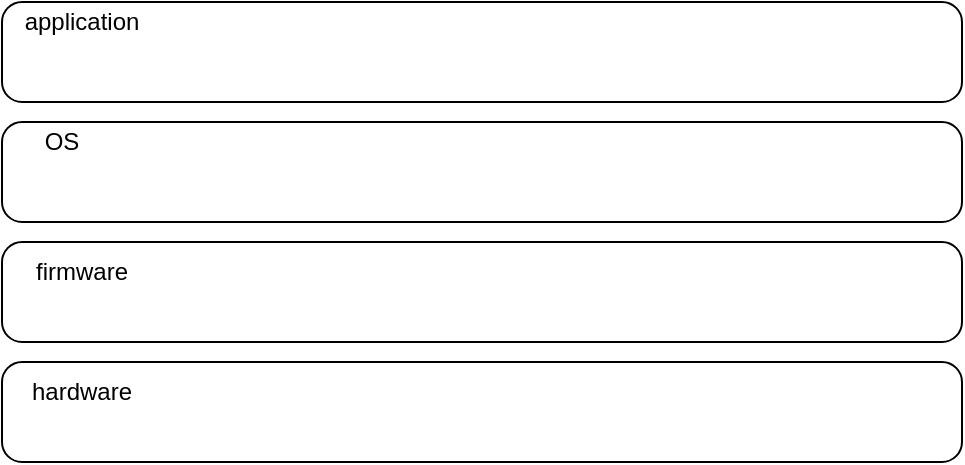 <mxfile version="21.1.4" type="device">
  <diagram name="Page-1" id="i-t5F4ymE0DBS1S_HYL4">
    <mxGraphModel dx="3236" dy="394" grid="1" gridSize="10" guides="1" tooltips="1" connect="1" arrows="1" fold="1" page="1" pageScale="1" pageWidth="827" pageHeight="1169" math="0" shadow="0">
      <root>
        <mxCell id="0" />
        <mxCell id="1" parent="0" />
        <mxCell id="BnZ-wO8200zEzEK7xfyA-49" value="" style="rounded=1;whiteSpace=wrap;html=1;arcSize=20;imageHeight=24;" parent="1" vertex="1">
          <mxGeometry x="-1950" y="800" width="480" height="50" as="geometry" />
        </mxCell>
        <mxCell id="BnZ-wO8200zEzEK7xfyA-50" value="hardware" style="text;html=1;strokeColor=none;fillColor=none;align=center;verticalAlign=middle;whiteSpace=wrap;rounded=0;" parent="1" vertex="1">
          <mxGeometry x="-1940" y="800" width="60" height="30" as="geometry" />
        </mxCell>
        <mxCell id="BnZ-wO8200zEzEK7xfyA-52" value="" style="rounded=1;whiteSpace=wrap;html=1;arcSize=20;imageHeight=24;" parent="1" vertex="1">
          <mxGeometry x="-1950" y="680" width="480" height="50" as="geometry" />
        </mxCell>
        <mxCell id="BnZ-wO8200zEzEK7xfyA-53" value="OS" style="text;html=1;strokeColor=none;fillColor=none;align=center;verticalAlign=middle;whiteSpace=wrap;rounded=0;" parent="1" vertex="1">
          <mxGeometry x="-1950" y="680" width="60" height="20" as="geometry" />
        </mxCell>
        <mxCell id="BnZ-wO8200zEzEK7xfyA-54" value="" style="rounded=1;whiteSpace=wrap;html=1;arcSize=20;imageHeight=24;" parent="1" vertex="1">
          <mxGeometry x="-1950" y="740" width="480" height="50" as="geometry" />
        </mxCell>
        <mxCell id="BnZ-wO8200zEzEK7xfyA-55" value="firmware" style="text;html=1;strokeColor=none;fillColor=none;align=center;verticalAlign=middle;whiteSpace=wrap;rounded=0;" parent="1" vertex="1">
          <mxGeometry x="-1940" y="740" width="60" height="30" as="geometry" />
        </mxCell>
        <mxCell id="BnZ-wO8200zEzEK7xfyA-56" value="" style="rounded=1;whiteSpace=wrap;html=1;arcSize=20;imageHeight=24;" parent="1" vertex="1">
          <mxGeometry x="-1950" y="620" width="480" height="50" as="geometry" />
        </mxCell>
        <mxCell id="BnZ-wO8200zEzEK7xfyA-57" value="application" style="text;html=1;strokeColor=none;fillColor=none;align=center;verticalAlign=middle;whiteSpace=wrap;rounded=0;" parent="1" vertex="1">
          <mxGeometry x="-1945" y="620" width="70" height="20" as="geometry" />
        </mxCell>
      </root>
    </mxGraphModel>
  </diagram>
</mxfile>
